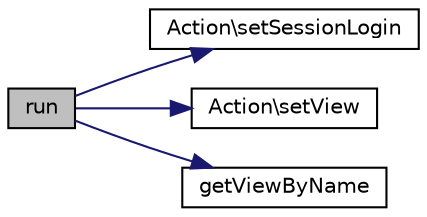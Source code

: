 digraph "run"
{
  edge [fontname="Helvetica",fontsize="10",labelfontname="Helvetica",labelfontsize="10"];
  node [fontname="Helvetica",fontsize="10",shape=record];
  rankdir="LR";
  Node1 [label="run",height=0.2,width=0.4,color="black", fillcolor="grey75", style="filled", fontcolor="black"];
  Node1 -> Node2 [color="midnightblue",fontsize="10",style="solid",fontname="Helvetica"];
  Node2 [label="Action\\setSessionLogin",height=0.2,width=0.4,color="black", fillcolor="white", style="filled",URL="$class_action.html#a4806dda8f2882191e7e385410285b4c7"];
  Node1 -> Node3 [color="midnightblue",fontsize="10",style="solid",fontname="Helvetica"];
  Node3 [label="Action\\setView",height=0.2,width=0.4,color="black", fillcolor="white", style="filled",URL="$class_action.html#ab7b32659820de59ffe097cd1848f5d36"];
  Node1 -> Node4 [color="midnightblue",fontsize="10",style="solid",fontname="Helvetica"];
  Node4 [label="getViewByName",height=0.2,width=0.4,color="black", fillcolor="white", style="filled",URL="$index_8php.html#acd373d3719c9e82f9b8fac2542d8ebae"];
}
